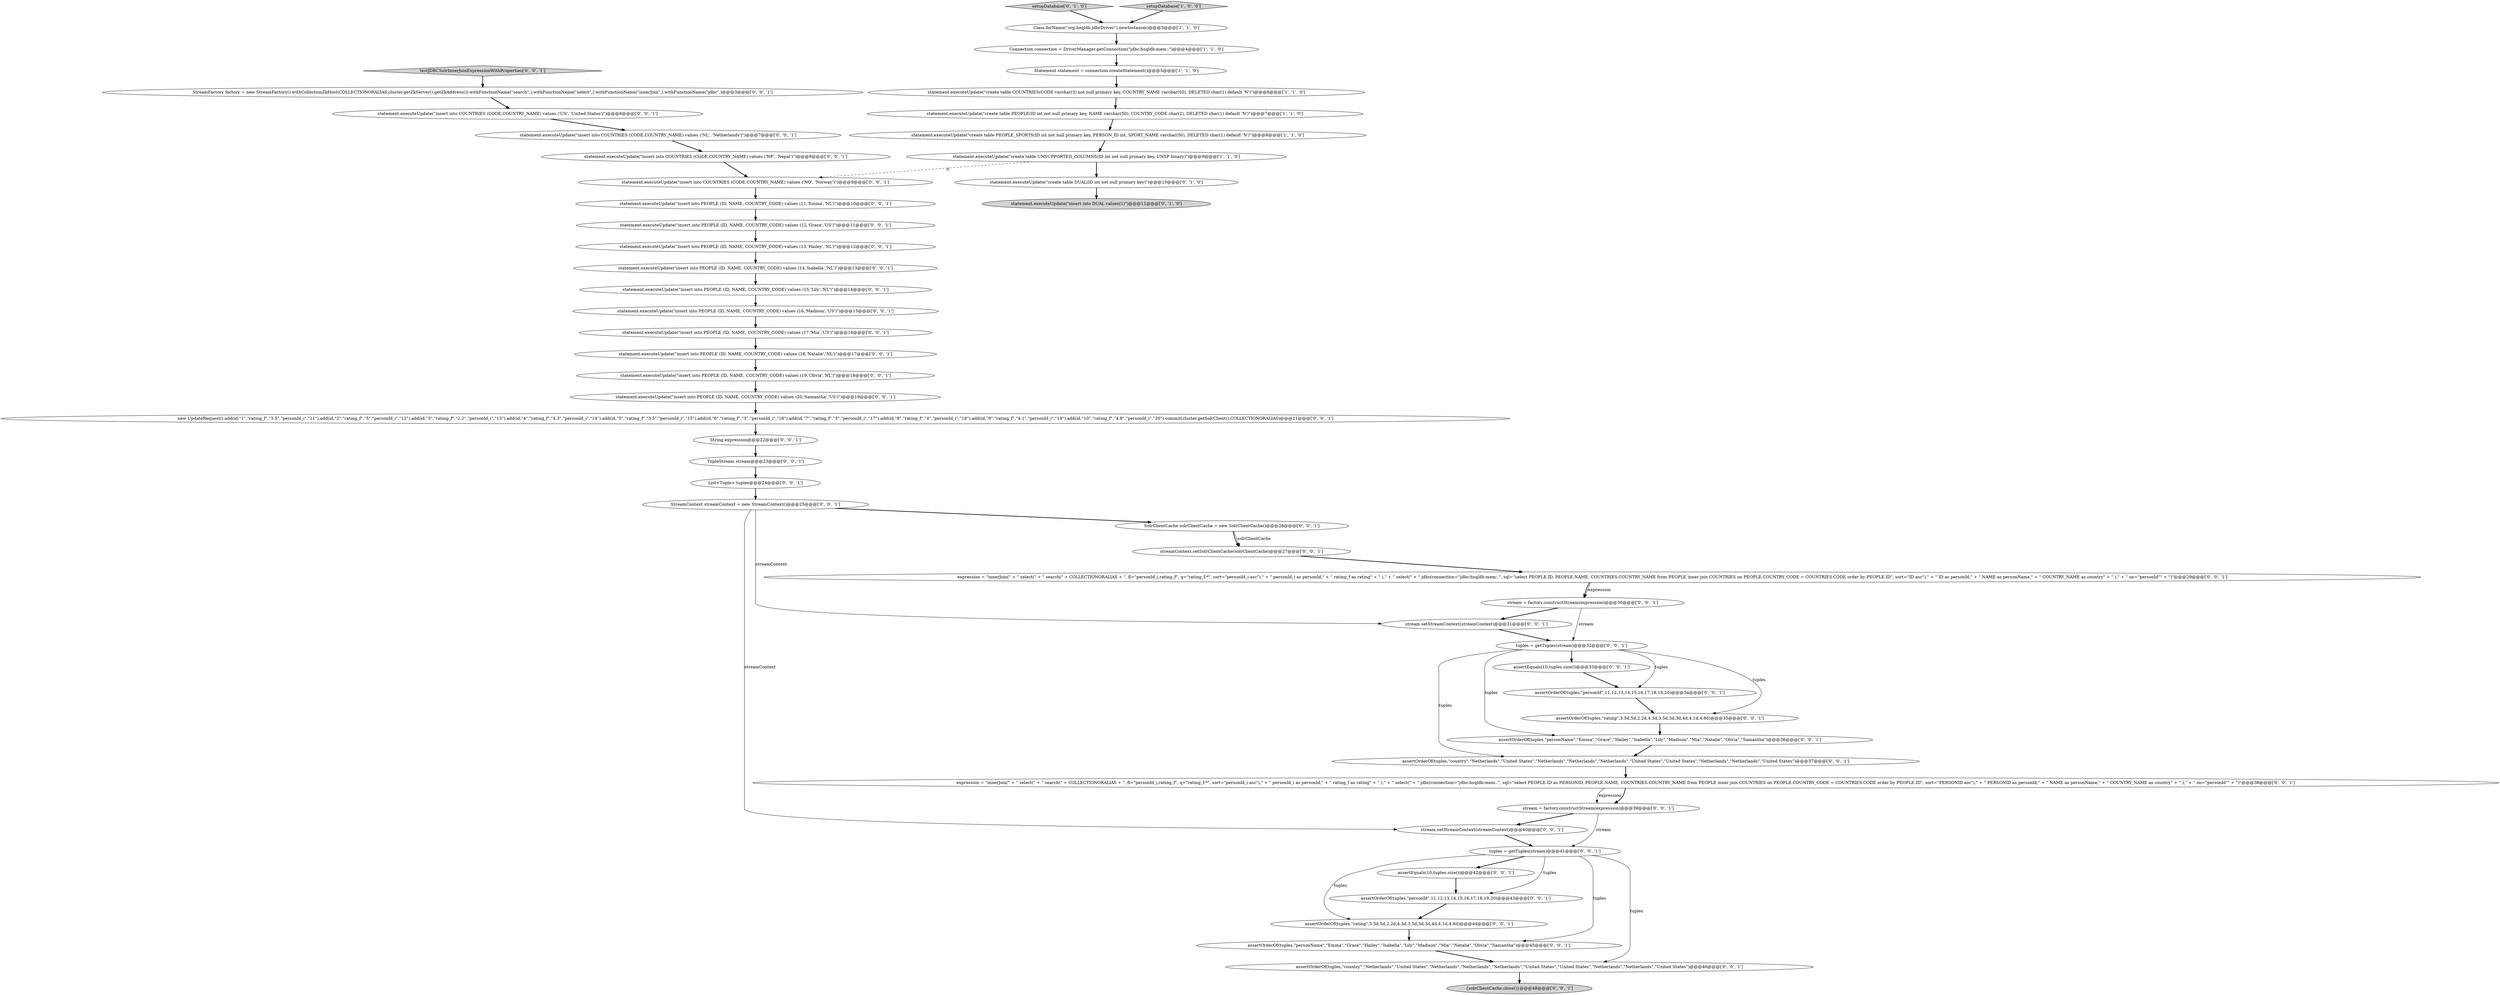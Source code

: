 digraph {
34 [style = filled, label = "streamContext.setSolrClientCache(solrClientCache)@@@27@@@['0', '0', '1']", fillcolor = white, shape = ellipse image = "AAA0AAABBB3BBB"];
14 [style = filled, label = "assertOrderOf(tuples,\"rating\",3.5d,5d,2.2d,4.3d,3.5d,3d,3d,4d,4.1d,4.8d)@@@44@@@['0', '0', '1']", fillcolor = white, shape = ellipse image = "AAA0AAABBB3BBB"];
37 [style = filled, label = "statement.executeUpdate(\"insert into COUNTRIES (CODE,COUNTRY_NAME) values ('NP', 'Nepal')\")@@@8@@@['0', '0', '1']", fillcolor = white, shape = ellipse image = "AAA0AAABBB3BBB"];
28 [style = filled, label = "statement.executeUpdate(\"insert into PEOPLE (ID, NAME, COUNTRY_CODE) values (18,'Natalie','NL')\")@@@17@@@['0', '0', '1']", fillcolor = white, shape = ellipse image = "AAA0AAABBB3BBB"];
12 [style = filled, label = "stream.setStreamContext(streamContext)@@@40@@@['0', '0', '1']", fillcolor = white, shape = ellipse image = "AAA0AAABBB3BBB"];
30 [style = filled, label = "List<Tuple> tuples@@@24@@@['0', '0', '1']", fillcolor = white, shape = ellipse image = "AAA0AAABBB3BBB"];
21 [style = filled, label = "{solrClientCache.close()}@@@48@@@['0', '0', '1']", fillcolor = lightgray, shape = ellipse image = "AAA0AAABBB3BBB"];
29 [style = filled, label = "statement.executeUpdate(\"insert into COUNTRIES (CODE,COUNTRY_NAME) values ('NL', 'Netherlands')\")@@@7@@@['0', '0', '1']", fillcolor = white, shape = ellipse image = "AAA0AAABBB3BBB"];
49 [style = filled, label = "statement.executeUpdate(\"insert into COUNTRIES (CODE,COUNTRY_NAME) values ('US', 'United States')\")@@@6@@@['0', '0', '1']", fillcolor = white, shape = ellipse image = "AAA0AAABBB3BBB"];
19 [style = filled, label = "statement.executeUpdate(\"insert into PEOPLE (ID, NAME, COUNTRY_CODE) values (15,'Lily','NL')\")@@@14@@@['0', '0', '1']", fillcolor = white, shape = ellipse image = "AAA0AAABBB3BBB"];
20 [style = filled, label = "stream = factory.constructStream(expression)@@@39@@@['0', '0', '1']", fillcolor = white, shape = ellipse image = "AAA0AAABBB3BBB"];
9 [style = filled, label = "statement.executeUpdate(\"create table DUAL(ID int not null primary key)\")@@@10@@@['0', '1', '0']", fillcolor = white, shape = ellipse image = "AAA1AAABBB2BBB"];
8 [style = filled, label = "setupDatabase['0', '1', '0']", fillcolor = lightgray, shape = diamond image = "AAA0AAABBB2BBB"];
36 [style = filled, label = "SolrClientCache solrClientCache = new SolrClientCache()@@@26@@@['0', '0', '1']", fillcolor = white, shape = ellipse image = "AAA0AAABBB3BBB"];
13 [style = filled, label = "stream.setStreamContext(streamContext)@@@31@@@['0', '0', '1']", fillcolor = white, shape = ellipse image = "AAA0AAABBB3BBB"];
15 [style = filled, label = "testJDBCSolrInnerJoinExpressionWithProperties['0', '0', '1']", fillcolor = lightgray, shape = diamond image = "AAA0AAABBB3BBB"];
3 [style = filled, label = "Connection connection = DriverManager.getConnection(\"jdbc:hsqldb:mem:.\")@@@4@@@['1', '1', '0']", fillcolor = white, shape = ellipse image = "AAA0AAABBB1BBB"];
17 [style = filled, label = "stream = factory.constructStream(expression)@@@30@@@['0', '0', '1']", fillcolor = white, shape = ellipse image = "AAA0AAABBB3BBB"];
2 [style = filled, label = "statement.executeUpdate(\"create table COUNTRIES(CODE varchar(3) not null primary key, COUNTRY_NAME varchar(50), DELETED char(1) default 'N')\")@@@6@@@['1', '1', '0']", fillcolor = white, shape = ellipse image = "AAA0AAABBB1BBB"];
39 [style = filled, label = "TupleStream stream@@@23@@@['0', '0', '1']", fillcolor = white, shape = ellipse image = "AAA0AAABBB3BBB"];
23 [style = filled, label = "statement.executeUpdate(\"insert into PEOPLE (ID, NAME, COUNTRY_CODE) values (14,'Isabella','NL')\")@@@13@@@['0', '0', '1']", fillcolor = white, shape = ellipse image = "AAA0AAABBB3BBB"];
10 [style = filled, label = "statement.executeUpdate(\"insert into DUAL values(1)\")@@@11@@@['0', '1', '0']", fillcolor = lightgray, shape = ellipse image = "AAA1AAABBB2BBB"];
4 [style = filled, label = "setupDatabase['1', '0', '0']", fillcolor = lightgray, shape = diamond image = "AAA0AAABBB1BBB"];
18 [style = filled, label = "assertEquals(10,tuples.size())@@@42@@@['0', '0', '1']", fillcolor = white, shape = ellipse image = "AAA0AAABBB3BBB"];
24 [style = filled, label = "StreamFactory factory = new StreamFactory().withCollectionZkHost(COLLECTIONORALIAS,cluster.getZkServer().getZkAddress()).withFunctionName(\"search\",).withFunctionName(\"select\",).withFunctionName(\"innerJoin\",).withFunctionName(\"jdbc\",)@@@3@@@['0', '0', '1']", fillcolor = white, shape = ellipse image = "AAA0AAABBB3BBB"];
6 [style = filled, label = "statement.executeUpdate(\"create table UNSUPPORTED_COLUMNS(ID int not null primary key, UNSP binary)\")@@@9@@@['1', '1', '0']", fillcolor = white, shape = ellipse image = "AAA0AAABBB1BBB"];
45 [style = filled, label = "assertOrderOf(tuples,\"country\",\"Netherlands\",\"United States\",\"Netherlands\",\"Netherlands\",\"Netherlands\",\"United States\",\"United States\",\"Netherlands\",\"Netherlands\",\"United States\")@@@46@@@['0', '0', '1']", fillcolor = white, shape = ellipse image = "AAA0AAABBB3BBB"];
48 [style = filled, label = "assertEquals(10,tuples.size())@@@33@@@['0', '0', '1']", fillcolor = white, shape = ellipse image = "AAA0AAABBB3BBB"];
32 [style = filled, label = "assertOrderOf(tuples,\"personId\",11,12,13,14,15,16,17,18,19,20)@@@34@@@['0', '0', '1']", fillcolor = white, shape = ellipse image = "AAA0AAABBB3BBB"];
27 [style = filled, label = "expression = \"innerJoin(\" + \" select(\" + \" search(\" + COLLECTIONORALIAS + \", fl=\"personId_i,rating_f\", q=\"rating_f:*\", sort=\"personId_i asc\"),\" + \" personId_i as personId,\" + \" rating_f as rating\" + \" ),\" + \" select(\" + \" jdbc(connection=\"jdbc:hsqldb:mem:.\", sql=\"select PEOPLE.ID, PEOPLE.NAME, COUNTRIES.COUNTRY_NAME from PEOPLE inner join COUNTRIES on PEOPLE.COUNTRY_CODE = COUNTRIES.CODE order by PEOPLE.ID\", sort=\"ID asc\"),\" + \" ID as personId,\" + \" NAME as personName,\" + \" COUNTRY_NAME as country\" + \" ),\" + \" on=\"personId\"\" + \")\"@@@29@@@['0', '0', '1']", fillcolor = white, shape = ellipse image = "AAA0AAABBB3BBB"];
16 [style = filled, label = "statement.executeUpdate(\"insert into PEOPLE (ID, NAME, COUNTRY_CODE) values (13,'Hailey','NL')\")@@@12@@@['0', '0', '1']", fillcolor = white, shape = ellipse image = "AAA0AAABBB3BBB"];
11 [style = filled, label = "statement.executeUpdate(\"insert into PEOPLE (ID, NAME, COUNTRY_CODE) values (17,'Mia','US')\")@@@16@@@['0', '0', '1']", fillcolor = white, shape = ellipse image = "AAA0AAABBB3BBB"];
26 [style = filled, label = "expression = \"innerJoin(\" + \" select(\" + \" search(\" + COLLECTIONORALIAS + \", fl=\"personId_i,rating_f\", q=\"rating_f:*\", sort=\"personId_i asc\"),\" + \" personId_i as personId,\" + \" rating_f as rating\" + \" ),\" + \" select(\" + \" jdbc(connection=\"jdbc:hsqldb:mem:.\", sql=\"select PEOPLE.ID as PERSONID, PEOPLE.NAME, COUNTRIES.COUNTRY_NAME from PEOPLE inner join COUNTRIES on PEOPLE.COUNTRY_CODE = COUNTRIES.CODE order by PEOPLE.ID\", sort=\"PERSONID asc\"),\" + \" PERSONID as personId,\" + \" NAME as personName,\" + \" COUNTRY_NAME as country\" + \" ),\" + \" on=\"personId\"\" + \")\"@@@38@@@['0', '0', '1']", fillcolor = white, shape = ellipse image = "AAA0AAABBB3BBB"];
38 [style = filled, label = "new UpdateRequest().add(id,\"1\",\"rating_f\",\"3.5\",\"personId_i\",\"11\").add(id,\"2\",\"rating_f\",\"5\",\"personId_i\",\"12\").add(id,\"3\",\"rating_f\",\"2.2\",\"personId_i\",\"13\").add(id,\"4\",\"rating_f\",\"4.3\",\"personId_i\",\"14\").add(id,\"5\",\"rating_f\",\"3.5\",\"personId_i\",\"15\").add(id,\"6\",\"rating_f\",\"3\",\"personId_i\",\"16\").add(id,\"7\",\"rating_f\",\"3\",\"personId_i\",\"17\").add(id,\"8\",\"rating_f\",\"4\",\"personId_i\",\"18\").add(id,\"9\",\"rating_f\",\"4.1\",\"personId_i\",\"19\").add(id,\"10\",\"rating_f\",\"4.8\",\"personId_i\",\"20\").commit(cluster.getSolrClient(),COLLECTIONORALIAS)@@@21@@@['0', '0', '1']", fillcolor = white, shape = ellipse image = "AAA0AAABBB3BBB"];
44 [style = filled, label = "assertOrderOf(tuples,\"personName\",\"Emma\",\"Grace\",\"Hailey\",\"Isabella\",\"Lily\",\"Madison\",\"Mia\",\"Natalie\",\"Olivia\",\"Samantha\")@@@36@@@['0', '0', '1']", fillcolor = white, shape = ellipse image = "AAA0AAABBB3BBB"];
25 [style = filled, label = "tuples = getTuples(stream)@@@32@@@['0', '0', '1']", fillcolor = white, shape = ellipse image = "AAA0AAABBB3BBB"];
40 [style = filled, label = "tuples = getTuples(stream)@@@41@@@['0', '0', '1']", fillcolor = white, shape = ellipse image = "AAA0AAABBB3BBB"];
0 [style = filled, label = "statement.executeUpdate(\"create table PEOPLE_SPORTS(ID int not null primary key, PERSON_ID int, SPORT_NAME varchar(50), DELETED char(1) default 'N')\")@@@8@@@['1', '1', '0']", fillcolor = white, shape = ellipse image = "AAA0AAABBB1BBB"];
51 [style = filled, label = "StreamContext streamContext = new StreamContext()@@@25@@@['0', '0', '1']", fillcolor = white, shape = ellipse image = "AAA0AAABBB3BBB"];
52 [style = filled, label = "assertOrderOf(tuples,\"personId\",11,12,13,14,15,16,17,18,19,20)@@@43@@@['0', '0', '1']", fillcolor = white, shape = ellipse image = "AAA0AAABBB3BBB"];
41 [style = filled, label = "statement.executeUpdate(\"insert into PEOPLE (ID, NAME, COUNTRY_CODE) values (12,'Grace','US')\")@@@11@@@['0', '0', '1']", fillcolor = white, shape = ellipse image = "AAA0AAABBB3BBB"];
31 [style = filled, label = "statement.executeUpdate(\"insert into PEOPLE (ID, NAME, COUNTRY_CODE) values (19,'Olivia','NL')\")@@@18@@@['0', '0', '1']", fillcolor = white, shape = ellipse image = "AAA0AAABBB3BBB"];
33 [style = filled, label = "statement.executeUpdate(\"insert into PEOPLE (ID, NAME, COUNTRY_CODE) values (20,'Samantha','US')\")@@@19@@@['0', '0', '1']", fillcolor = white, shape = ellipse image = "AAA0AAABBB3BBB"];
42 [style = filled, label = "assertOrderOf(tuples,\"personName\",\"Emma\",\"Grace\",\"Hailey\",\"Isabella\",\"Lily\",\"Madison\",\"Mia\",\"Natalie\",\"Olivia\",\"Samantha\")@@@45@@@['0', '0', '1']", fillcolor = white, shape = ellipse image = "AAA0AAABBB3BBB"];
43 [style = filled, label = "assertOrderOf(tuples,\"rating\",3.5d,5d,2.2d,4.3d,3.5d,3d,3d,4d,4.1d,4.8d)@@@35@@@['0', '0', '1']", fillcolor = white, shape = ellipse image = "AAA0AAABBB3BBB"];
50 [style = filled, label = "statement.executeUpdate(\"insert into COUNTRIES (CODE,COUNTRY_NAME) values ('NO', 'Norway')\")@@@9@@@['0', '0', '1']", fillcolor = white, shape = ellipse image = "AAA0AAABBB3BBB"];
7 [style = filled, label = "Statement statement = connection.createStatement()@@@5@@@['1', '1', '0']", fillcolor = white, shape = ellipse image = "AAA0AAABBB1BBB"];
47 [style = filled, label = "statement.executeUpdate(\"insert into PEOPLE (ID, NAME, COUNTRY_CODE) values (11,'Emma','NL')\")@@@10@@@['0', '0', '1']", fillcolor = white, shape = ellipse image = "AAA0AAABBB3BBB"];
1 [style = filled, label = "Class.forName(\"org.hsqldb.jdbcDriver\").newInstance()@@@3@@@['1', '1', '0']", fillcolor = white, shape = ellipse image = "AAA0AAABBB1BBB"];
22 [style = filled, label = "String expression@@@22@@@['0', '0', '1']", fillcolor = white, shape = ellipse image = "AAA0AAABBB3BBB"];
46 [style = filled, label = "statement.executeUpdate(\"insert into PEOPLE (ID, NAME, COUNTRY_CODE) values (16,'Madison','US')\")@@@15@@@['0', '0', '1']", fillcolor = white, shape = ellipse image = "AAA0AAABBB3BBB"];
5 [style = filled, label = "statement.executeUpdate(\"create table PEOPLE(ID int not null primary key, NAME varchar(50), COUNTRY_CODE char(2), DELETED char(1) default 'N')\")@@@7@@@['1', '1', '0']", fillcolor = white, shape = ellipse image = "AAA0AAABBB1BBB"];
35 [style = filled, label = "assertOrderOf(tuples,\"country\",\"Netherlands\",\"United States\",\"Netherlands\",\"Netherlands\",\"Netherlands\",\"United States\",\"United States\",\"Netherlands\",\"Netherlands\",\"United States\")@@@37@@@['0', '0', '1']", fillcolor = white, shape = ellipse image = "AAA0AAABBB3BBB"];
0->6 [style = bold, label=""];
28->31 [style = bold, label=""];
30->51 [style = bold, label=""];
42->45 [style = bold, label=""];
32->43 [style = bold, label=""];
25->32 [style = solid, label="tuples"];
26->20 [style = solid, label="expression"];
25->48 [style = bold, label=""];
20->40 [style = solid, label="stream"];
23->19 [style = bold, label=""];
25->35 [style = solid, label="tuples"];
14->42 [style = bold, label=""];
40->45 [style = solid, label="tuples"];
29->37 [style = bold, label=""];
2->5 [style = bold, label=""];
47->41 [style = bold, label=""];
13->25 [style = bold, label=""];
45->21 [style = bold, label=""];
50->47 [style = bold, label=""];
26->20 [style = bold, label=""];
40->14 [style = solid, label="tuples"];
25->43 [style = solid, label="tuples"];
24->49 [style = bold, label=""];
40->42 [style = solid, label="tuples"];
17->25 [style = solid, label="stream"];
51->36 [style = bold, label=""];
15->24 [style = bold, label=""];
40->18 [style = bold, label=""];
46->11 [style = bold, label=""];
38->22 [style = bold, label=""];
3->7 [style = bold, label=""];
40->52 [style = solid, label="tuples"];
44->35 [style = bold, label=""];
6->50 [style = dashed, label="0"];
4->1 [style = bold, label=""];
6->9 [style = bold, label=""];
8->1 [style = bold, label=""];
37->50 [style = bold, label=""];
5->0 [style = bold, label=""];
1->3 [style = bold, label=""];
41->16 [style = bold, label=""];
16->23 [style = bold, label=""];
27->17 [style = bold, label=""];
36->34 [style = bold, label=""];
17->13 [style = bold, label=""];
51->13 [style = solid, label="streamContext"];
25->44 [style = solid, label="tuples"];
49->29 [style = bold, label=""];
33->38 [style = bold, label=""];
51->12 [style = solid, label="streamContext"];
27->17 [style = solid, label="expression"];
34->27 [style = bold, label=""];
19->46 [style = bold, label=""];
31->33 [style = bold, label=""];
11->28 [style = bold, label=""];
39->30 [style = bold, label=""];
43->44 [style = bold, label=""];
35->26 [style = bold, label=""];
48->32 [style = bold, label=""];
20->12 [style = bold, label=""];
18->52 [style = bold, label=""];
52->14 [style = bold, label=""];
36->34 [style = solid, label="solrClientCache"];
12->40 [style = bold, label=""];
9->10 [style = bold, label=""];
22->39 [style = bold, label=""];
7->2 [style = bold, label=""];
}
